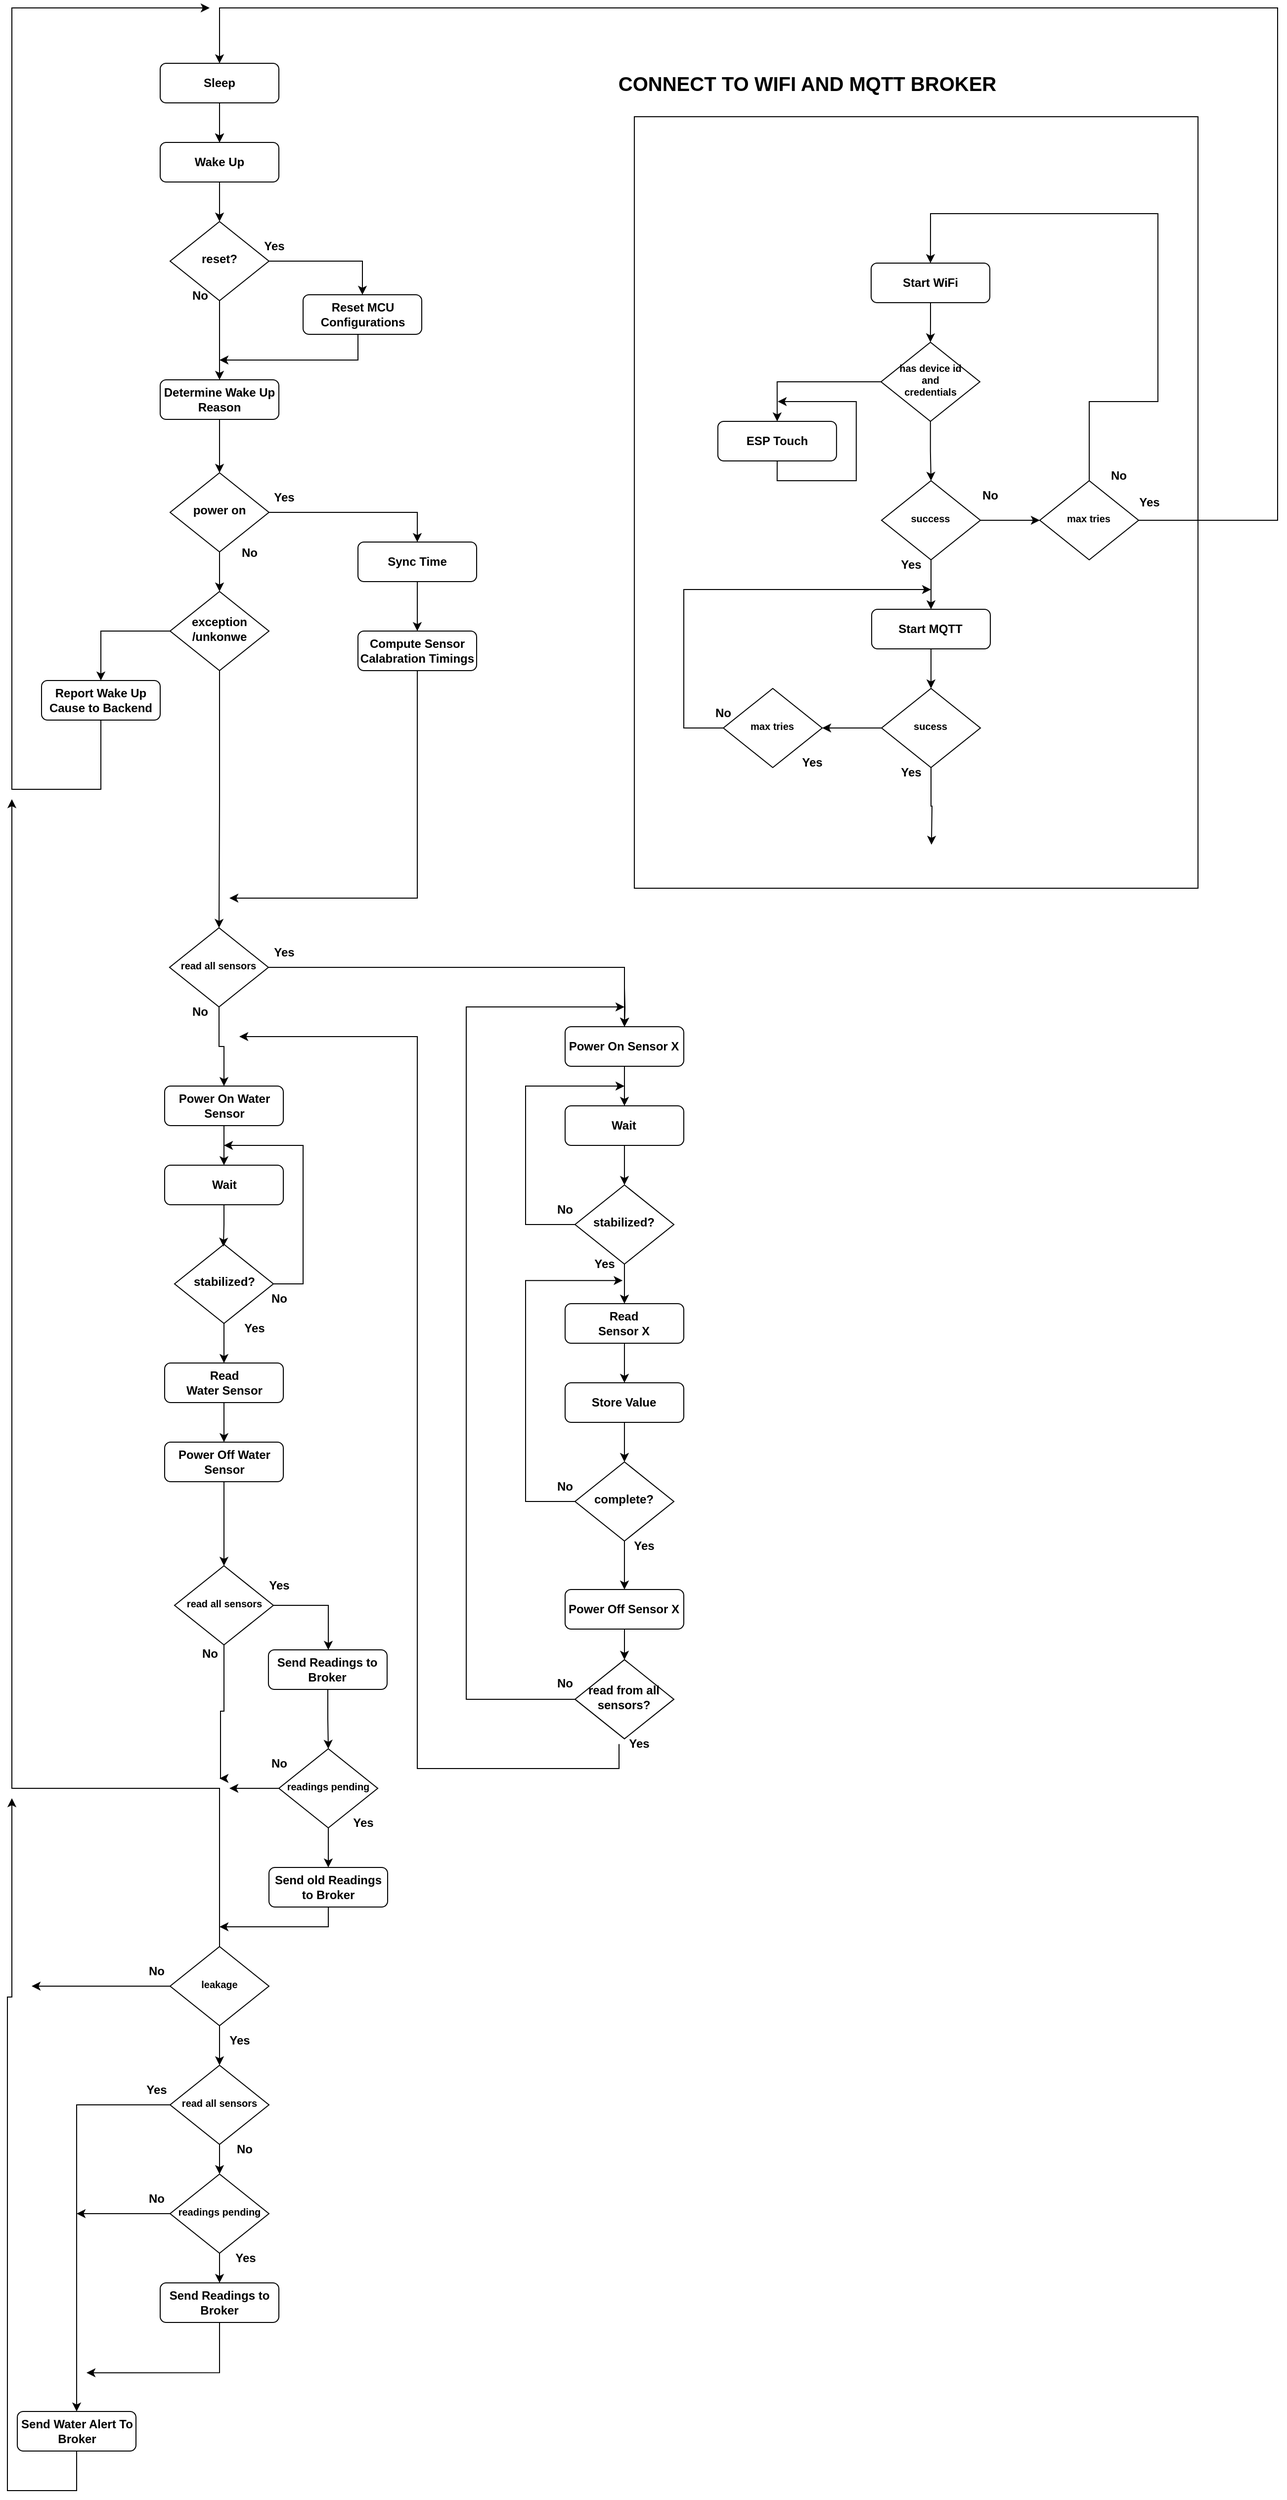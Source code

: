 <mxfile version="21.5.0" type="device">
  <diagram id="C5RBs43oDa-KdzZeNtuy" name="Page-1">
    <mxGraphModel dx="1799" dy="3189" grid="1" gridSize="10" guides="1" tooltips="1" connect="1" arrows="1" fold="1" page="1" pageScale="1" pageWidth="827" pageHeight="1169" math="0" shadow="0">
      <root>
        <mxCell id="WIyWlLk6GJQsqaUBKTNV-0" />
        <mxCell id="WIyWlLk6GJQsqaUBKTNV-1" parent="WIyWlLk6GJQsqaUBKTNV-0" />
        <mxCell id="TOwc1MZGR6E8IWxFg4q4-731" value="" style="rounded=0;whiteSpace=wrap;html=1;" parent="WIyWlLk6GJQsqaUBKTNV-1" vertex="1">
          <mxGeometry x="2899.48" y="-530" width="570" height="780" as="geometry" />
        </mxCell>
        <mxCell id="TOwc1MZGR6E8IWxFg4q4-524" style="edgeStyle=orthogonalEdgeStyle;rounded=0;orthogonalLoop=1;jettySize=auto;html=1;fontStyle=1;fontSize=12;entryX=0.5;entryY=0;entryDx=0;entryDy=0;" parent="WIyWlLk6GJQsqaUBKTNV-1" source="TOwc1MZGR6E8IWxFg4q4-525" target="TOwc1MZGR6E8IWxFg4q4-531" edge="1">
          <mxGeometry relative="1" as="geometry">
            <mxPoint x="2481" y="-424" as="targetPoint" />
            <Array as="points">
              <mxPoint x="2480" y="-434" />
              <mxPoint x="2480" y="-434" />
            </Array>
          </mxGeometry>
        </mxCell>
        <mxCell id="TOwc1MZGR6E8IWxFg4q4-525" value="Wake Up" style="rounded=1;whiteSpace=wrap;html=1;fontSize=12;glass=0;strokeWidth=1;shadow=0;fontStyle=1" parent="WIyWlLk6GJQsqaUBKTNV-1" vertex="1">
          <mxGeometry x="2420" y="-504" width="120" height="40" as="geometry" />
        </mxCell>
        <mxCell id="TOwc1MZGR6E8IWxFg4q4-526" style="edgeStyle=orthogonalEdgeStyle;rounded=0;orthogonalLoop=1;jettySize=auto;html=1;fontStyle=1;fontSize=12;" parent="WIyWlLk6GJQsqaUBKTNV-1" source="TOwc1MZGR6E8IWxFg4q4-527" target="TOwc1MZGR6E8IWxFg4q4-525" edge="1">
          <mxGeometry relative="1" as="geometry" />
        </mxCell>
        <mxCell id="TOwc1MZGR6E8IWxFg4q4-649" value="" style="edgeStyle=orthogonalEdgeStyle;rounded=0;orthogonalLoop=1;jettySize=auto;html=1;" parent="WIyWlLk6GJQsqaUBKTNV-1" source="TOwc1MZGR6E8IWxFg4q4-527" target="TOwc1MZGR6E8IWxFg4q4-525" edge="1">
          <mxGeometry relative="1" as="geometry" />
        </mxCell>
        <mxCell id="TOwc1MZGR6E8IWxFg4q4-527" value="Sleep" style="rounded=1;whiteSpace=wrap;html=1;fontSize=12;glass=0;strokeWidth=1;shadow=0;fontStyle=1" parent="WIyWlLk6GJQsqaUBKTNV-1" vertex="1">
          <mxGeometry x="2420" y="-584" width="120" height="40" as="geometry" />
        </mxCell>
        <mxCell id="TOwc1MZGR6E8IWxFg4q4-542" style="edgeStyle=orthogonalEdgeStyle;rounded=0;orthogonalLoop=1;jettySize=auto;html=1;" parent="WIyWlLk6GJQsqaUBKTNV-1" source="TOwc1MZGR6E8IWxFg4q4-528" target="TOwc1MZGR6E8IWxFg4q4-541" edge="1">
          <mxGeometry relative="1" as="geometry" />
        </mxCell>
        <mxCell id="TOwc1MZGR6E8IWxFg4q4-528" value="Determine Wake Up Reason" style="rounded=1;whiteSpace=wrap;html=1;fontSize=12;glass=0;strokeWidth=1;shadow=0;fontStyle=1" parent="WIyWlLk6GJQsqaUBKTNV-1" vertex="1">
          <mxGeometry x="2420" y="-264" width="120" height="40" as="geometry" />
        </mxCell>
        <mxCell id="TOwc1MZGR6E8IWxFg4q4-529" style="edgeStyle=orthogonalEdgeStyle;rounded=0;orthogonalLoop=1;jettySize=auto;html=1;" parent="WIyWlLk6GJQsqaUBKTNV-1" source="TOwc1MZGR6E8IWxFg4q4-531" target="TOwc1MZGR6E8IWxFg4q4-528" edge="1">
          <mxGeometry relative="1" as="geometry" />
        </mxCell>
        <mxCell id="TOwc1MZGR6E8IWxFg4q4-530" style="edgeStyle=orthogonalEdgeStyle;rounded=0;orthogonalLoop=1;jettySize=auto;html=1;entryX=0.5;entryY=0;entryDx=0;entryDy=0;" parent="WIyWlLk6GJQsqaUBKTNV-1" source="TOwc1MZGR6E8IWxFg4q4-531" target="TOwc1MZGR6E8IWxFg4q4-533" edge="1">
          <mxGeometry relative="1" as="geometry" />
        </mxCell>
        <mxCell id="TOwc1MZGR6E8IWxFg4q4-531" value="&lt;font style=&quot;font-size: 12px;&quot;&gt;reset?&lt;/font&gt;" style="rhombus;whiteSpace=wrap;html=1;shadow=0;fontFamily=Helvetica;fontSize=12;align=center;strokeWidth=1;spacing=6;spacingTop=-4;fontStyle=1" parent="WIyWlLk6GJQsqaUBKTNV-1" vertex="1">
          <mxGeometry x="2430" y="-424" width="100" height="80" as="geometry" />
        </mxCell>
        <mxCell id="TOwc1MZGR6E8IWxFg4q4-532" style="edgeStyle=orthogonalEdgeStyle;rounded=0;orthogonalLoop=1;jettySize=auto;html=1;" parent="WIyWlLk6GJQsqaUBKTNV-1" source="TOwc1MZGR6E8IWxFg4q4-533" edge="1">
          <mxGeometry relative="1" as="geometry">
            <mxPoint x="2480" y="-284" as="targetPoint" />
            <Array as="points">
              <mxPoint x="2620" y="-284" />
              <mxPoint x="2501" y="-284" />
            </Array>
          </mxGeometry>
        </mxCell>
        <mxCell id="TOwc1MZGR6E8IWxFg4q4-533" value="Reset MCU Configurations" style="rounded=1;whiteSpace=wrap;html=1;fontSize=12;glass=0;strokeWidth=1;shadow=0;fontStyle=1" parent="WIyWlLk6GJQsqaUBKTNV-1" vertex="1">
          <mxGeometry x="2564.5" y="-350" width="120" height="40" as="geometry" />
        </mxCell>
        <mxCell id="TOwc1MZGR6E8IWxFg4q4-534" value="Yes" style="text;html=1;align=center;verticalAlign=middle;resizable=0;points=[];autosize=1;strokeColor=none;fillColor=none;fontStyle=1;fontSize=12;" parent="WIyWlLk6GJQsqaUBKTNV-1" vertex="1">
          <mxGeometry x="2515" y="-414" width="40" height="30" as="geometry" />
        </mxCell>
        <mxCell id="TOwc1MZGR6E8IWxFg4q4-535" value="No" style="text;html=1;align=center;verticalAlign=middle;resizable=0;points=[];autosize=1;strokeColor=none;fillColor=none;fontStyle=1;fontSize=12;" parent="WIyWlLk6GJQsqaUBKTNV-1" vertex="1">
          <mxGeometry x="2440" y="-364" width="40" height="30" as="geometry" />
        </mxCell>
        <mxCell id="TOwc1MZGR6E8IWxFg4q4-654" style="edgeStyle=orthogonalEdgeStyle;rounded=0;orthogonalLoop=1;jettySize=auto;html=1;" parent="WIyWlLk6GJQsqaUBKTNV-1" source="TOwc1MZGR6E8IWxFg4q4-537" target="TOwc1MZGR6E8IWxFg4q4-653" edge="1">
          <mxGeometry relative="1" as="geometry" />
        </mxCell>
        <mxCell id="TOwc1MZGR6E8IWxFg4q4-537" value="&lt;font style=&quot;font-size: 12px;&quot;&gt;exception&lt;br&gt;/unkonwe&lt;/font&gt;" style="rhombus;whiteSpace=wrap;html=1;shadow=0;fontFamily=Helvetica;fontSize=12;align=center;strokeWidth=1;spacing=6;spacingTop=-4;fontStyle=1" parent="WIyWlLk6GJQsqaUBKTNV-1" vertex="1">
          <mxGeometry x="2430" y="-50" width="100" height="80" as="geometry" />
        </mxCell>
        <mxCell id="TOwc1MZGR6E8IWxFg4q4-544" style="edgeStyle=orthogonalEdgeStyle;rounded=0;orthogonalLoop=1;jettySize=auto;html=1;entryX=0.5;entryY=0;entryDx=0;entryDy=0;" parent="WIyWlLk6GJQsqaUBKTNV-1" source="TOwc1MZGR6E8IWxFg4q4-541" target="TOwc1MZGR6E8IWxFg4q4-543" edge="1">
          <mxGeometry relative="1" as="geometry" />
        </mxCell>
        <mxCell id="TOwc1MZGR6E8IWxFg4q4-545" style="edgeStyle=orthogonalEdgeStyle;rounded=0;orthogonalLoop=1;jettySize=auto;html=1;" parent="WIyWlLk6GJQsqaUBKTNV-1" source="TOwc1MZGR6E8IWxFg4q4-541" target="TOwc1MZGR6E8IWxFg4q4-537" edge="1">
          <mxGeometry relative="1" as="geometry" />
        </mxCell>
        <mxCell id="TOwc1MZGR6E8IWxFg4q4-541" value="power on" style="rhombus;whiteSpace=wrap;html=1;shadow=0;fontFamily=Helvetica;fontSize=12;align=center;strokeWidth=1;spacing=6;spacingTop=-4;fontStyle=1" parent="WIyWlLk6GJQsqaUBKTNV-1" vertex="1">
          <mxGeometry x="2430" y="-170" width="100" height="80" as="geometry" />
        </mxCell>
        <mxCell id="TOwc1MZGR6E8IWxFg4q4-650" style="edgeStyle=orthogonalEdgeStyle;rounded=0;orthogonalLoop=1;jettySize=auto;html=1;" parent="WIyWlLk6GJQsqaUBKTNV-1" source="TOwc1MZGR6E8IWxFg4q4-543" target="TOwc1MZGR6E8IWxFg4q4-552" edge="1">
          <mxGeometry relative="1" as="geometry" />
        </mxCell>
        <mxCell id="TOwc1MZGR6E8IWxFg4q4-543" value="Sync Time" style="rounded=1;whiteSpace=wrap;html=1;fontSize=12;glass=0;strokeWidth=1;shadow=0;fontStyle=1" parent="WIyWlLk6GJQsqaUBKTNV-1" vertex="1">
          <mxGeometry x="2620" y="-100" width="120" height="40" as="geometry" />
        </mxCell>
        <mxCell id="TOwc1MZGR6E8IWxFg4q4-547" style="edgeStyle=orthogonalEdgeStyle;rounded=0;orthogonalLoop=1;jettySize=auto;html=1;" parent="WIyWlLk6GJQsqaUBKTNV-1" edge="1">
          <mxGeometry relative="1" as="geometry">
            <mxPoint x="2814.46" y="386" as="targetPoint" />
            <mxPoint x="2814.46" y="386" as="sourcePoint" />
          </mxGeometry>
        </mxCell>
        <mxCell id="TOwc1MZGR6E8IWxFg4q4-549" value="Yes" style="text;html=1;align=center;verticalAlign=middle;resizable=0;points=[];autosize=1;strokeColor=none;fillColor=none;fontStyle=1;fontSize=12;" parent="WIyWlLk6GJQsqaUBKTNV-1" vertex="1">
          <mxGeometry x="2524.5" y="-160" width="40" height="30" as="geometry" />
        </mxCell>
        <mxCell id="TOwc1MZGR6E8IWxFg4q4-551" style="edgeStyle=orthogonalEdgeStyle;rounded=0;orthogonalLoop=1;jettySize=auto;html=1;exitX=0.5;exitY=1;exitDx=0;exitDy=0;" parent="WIyWlLk6GJQsqaUBKTNV-1" source="TOwc1MZGR6E8IWxFg4q4-552" edge="1">
          <mxGeometry relative="1" as="geometry">
            <mxPoint x="2490" y="260" as="targetPoint" />
            <Array as="points">
              <mxPoint x="2680" y="260" />
              <mxPoint x="2490" y="260" />
            </Array>
          </mxGeometry>
        </mxCell>
        <mxCell id="TOwc1MZGR6E8IWxFg4q4-552" value="Compute Sensor Calabration Timings" style="rounded=1;whiteSpace=wrap;html=1;fontSize=12;glass=0;strokeWidth=1;shadow=0;fontStyle=1" parent="WIyWlLk6GJQsqaUBKTNV-1" vertex="1">
          <mxGeometry x="2620" y="-10" width="120" height="40" as="geometry" />
        </mxCell>
        <mxCell id="TOwc1MZGR6E8IWxFg4q4-558" style="edgeStyle=orthogonalEdgeStyle;rounded=0;orthogonalLoop=1;jettySize=auto;html=1;fontSize=12;fontStyle=1" parent="WIyWlLk6GJQsqaUBKTNV-1" source="TOwc1MZGR6E8IWxFg4q4-570" target="TOwc1MZGR6E8IWxFg4q4-568" edge="1">
          <mxGeometry relative="1" as="geometry">
            <mxPoint x="2484.5" y="720" as="sourcePoint" />
          </mxGeometry>
        </mxCell>
        <mxCell id="TOwc1MZGR6E8IWxFg4q4-559" style="edgeStyle=orthogonalEdgeStyle;rounded=0;orthogonalLoop=1;jettySize=auto;html=1;entryX=0.5;entryY=0;entryDx=0;entryDy=0;fontSize=12;fontStyle=1" parent="WIyWlLk6GJQsqaUBKTNV-1" source="TOwc1MZGR6E8IWxFg4q4-560" target="TOwc1MZGR6E8IWxFg4q4-577" edge="1">
          <mxGeometry relative="1" as="geometry" />
        </mxCell>
        <mxCell id="TOwc1MZGR6E8IWxFg4q4-560" value="Power On Water Sensor" style="rounded=1;whiteSpace=wrap;html=1;fontSize=12;glass=0;strokeWidth=1;shadow=0;fontStyle=1" parent="WIyWlLk6GJQsqaUBKTNV-1" vertex="1">
          <mxGeometry x="2424.5" y="450" width="120" height="40" as="geometry" />
        </mxCell>
        <mxCell id="TOwc1MZGR6E8IWxFg4q4-562" style="edgeStyle=orthogonalEdgeStyle;rounded=0;orthogonalLoop=1;jettySize=auto;html=1;fontStyle=1;fontSize=12;" parent="WIyWlLk6GJQsqaUBKTNV-1" source="TOwc1MZGR6E8IWxFg4q4-563" target="TOwc1MZGR6E8IWxFg4q4-566" edge="1">
          <mxGeometry relative="1" as="geometry">
            <mxPoint x="2889.48" y="470" as="targetPoint" />
          </mxGeometry>
        </mxCell>
        <mxCell id="TOwc1MZGR6E8IWxFg4q4-563" value="Power On Sensor X" style="rounded=1;whiteSpace=wrap;html=1;fontSize=12;glass=0;strokeWidth=1;shadow=0;fontStyle=1" parent="WIyWlLk6GJQsqaUBKTNV-1" vertex="1">
          <mxGeometry x="2829.48" y="390" width="120" height="40" as="geometry" />
        </mxCell>
        <mxCell id="TOwc1MZGR6E8IWxFg4q4-564" style="edgeStyle=orthogonalEdgeStyle;rounded=0;orthogonalLoop=1;jettySize=auto;html=1;fontSize=12;fontStyle=1" parent="WIyWlLk6GJQsqaUBKTNV-1" target="TOwc1MZGR6E8IWxFg4q4-563" edge="1">
          <mxGeometry relative="1" as="geometry">
            <mxPoint x="2889.48" y="350" as="sourcePoint" />
          </mxGeometry>
        </mxCell>
        <mxCell id="TOwc1MZGR6E8IWxFg4q4-565" style="edgeStyle=orthogonalEdgeStyle;rounded=0;orthogonalLoop=1;jettySize=auto;html=1;fontSize=12;fontStyle=1" parent="WIyWlLk6GJQsqaUBKTNV-1" source="TOwc1MZGR6E8IWxFg4q4-566" target="TOwc1MZGR6E8IWxFg4q4-575" edge="1">
          <mxGeometry relative="1" as="geometry" />
        </mxCell>
        <mxCell id="TOwc1MZGR6E8IWxFg4q4-566" value="Wait" style="rounded=1;whiteSpace=wrap;html=1;fontSize=12;glass=0;strokeWidth=1;shadow=0;fontStyle=1" parent="WIyWlLk6GJQsqaUBKTNV-1" vertex="1">
          <mxGeometry x="2829.48" y="470" width="120" height="40" as="geometry" />
        </mxCell>
        <mxCell id="TOwc1MZGR6E8IWxFg4q4-567" style="edgeStyle=orthogonalEdgeStyle;rounded=0;orthogonalLoop=1;jettySize=auto;html=1;" parent="WIyWlLk6GJQsqaUBKTNV-1" source="TOwc1MZGR6E8IWxFg4q4-568" target="TOwc1MZGR6E8IWxFg4q4-586" edge="1">
          <mxGeometry relative="1" as="geometry" />
        </mxCell>
        <mxCell id="TOwc1MZGR6E8IWxFg4q4-568" value="Read &lt;br style=&quot;font-size: 12px;&quot;&gt;Water Sensor" style="rounded=1;whiteSpace=wrap;html=1;fontSize=12;glass=0;strokeWidth=1;shadow=0;fontStyle=1" parent="WIyWlLk6GJQsqaUBKTNV-1" vertex="1">
          <mxGeometry x="2424.5" y="730" width="120" height="40" as="geometry" />
        </mxCell>
        <mxCell id="TOwc1MZGR6E8IWxFg4q4-569" style="edgeStyle=orthogonalEdgeStyle;rounded=0;orthogonalLoop=1;jettySize=auto;html=1;exitX=1;exitY=0.5;exitDx=0;exitDy=0;fontSize=12;fontStyle=1" parent="WIyWlLk6GJQsqaUBKTNV-1" source="TOwc1MZGR6E8IWxFg4q4-570" edge="1">
          <mxGeometry relative="1" as="geometry">
            <mxPoint x="2484.5" y="510" as="targetPoint" />
            <Array as="points">
              <mxPoint x="2564.5" y="650" />
              <mxPoint x="2564.5" y="510" />
            </Array>
          </mxGeometry>
        </mxCell>
        <mxCell id="TOwc1MZGR6E8IWxFg4q4-570" value="&lt;font style=&quot;font-size: 12px;&quot;&gt;stabilized?&lt;/font&gt;" style="rhombus;whiteSpace=wrap;html=1;shadow=0;fontFamily=Helvetica;fontSize=12;align=center;strokeWidth=1;spacing=6;spacingTop=-4;fontStyle=1" parent="WIyWlLk6GJQsqaUBKTNV-1" vertex="1">
          <mxGeometry x="2434.5" y="610" width="100" height="80" as="geometry" />
        </mxCell>
        <mxCell id="TOwc1MZGR6E8IWxFg4q4-571" value="No" style="text;html=1;align=center;verticalAlign=middle;resizable=0;points=[];autosize=1;strokeColor=none;fillColor=none;fontStyle=1;fontSize=12;" parent="WIyWlLk6GJQsqaUBKTNV-1" vertex="1">
          <mxGeometry x="2519.5" y="650" width="40" height="30" as="geometry" />
        </mxCell>
        <mxCell id="TOwc1MZGR6E8IWxFg4q4-572" value="Yes" style="text;html=1;align=center;verticalAlign=middle;resizable=0;points=[];autosize=1;strokeColor=none;fillColor=none;fontStyle=1;fontSize=12;" parent="WIyWlLk6GJQsqaUBKTNV-1" vertex="1">
          <mxGeometry x="2494.5" y="680" width="40" height="30" as="geometry" />
        </mxCell>
        <mxCell id="TOwc1MZGR6E8IWxFg4q4-573" style="edgeStyle=orthogonalEdgeStyle;rounded=0;orthogonalLoop=1;jettySize=auto;html=1;exitX=0;exitY=0.5;exitDx=0;exitDy=0;fontSize=12;fontStyle=1" parent="WIyWlLk6GJQsqaUBKTNV-1" source="TOwc1MZGR6E8IWxFg4q4-575" edge="1">
          <mxGeometry relative="1" as="geometry">
            <mxPoint x="2889.48" y="450" as="targetPoint" />
            <Array as="points">
              <mxPoint x="2789.48" y="590" />
              <mxPoint x="2789.48" y="450" />
              <mxPoint x="2889.48" y="450" />
            </Array>
          </mxGeometry>
        </mxCell>
        <mxCell id="TOwc1MZGR6E8IWxFg4q4-574" style="edgeStyle=orthogonalEdgeStyle;rounded=0;orthogonalLoop=1;jettySize=auto;html=1;" parent="WIyWlLk6GJQsqaUBKTNV-1" source="TOwc1MZGR6E8IWxFg4q4-575" target="TOwc1MZGR6E8IWxFg4q4-588" edge="1">
          <mxGeometry relative="1" as="geometry" />
        </mxCell>
        <mxCell id="TOwc1MZGR6E8IWxFg4q4-575" value="stabilized?" style="rhombus;whiteSpace=wrap;html=1;shadow=0;fontFamily=Helvetica;fontSize=12;align=center;strokeWidth=1;spacing=6;spacingTop=-4;fontStyle=1" parent="WIyWlLk6GJQsqaUBKTNV-1" vertex="1">
          <mxGeometry x="2839.48" y="550" width="100" height="80" as="geometry" />
        </mxCell>
        <mxCell id="TOwc1MZGR6E8IWxFg4q4-576" style="edgeStyle=orthogonalEdgeStyle;rounded=0;orthogonalLoop=1;jettySize=auto;html=1;entryX=0.494;entryY=0.029;entryDx=0;entryDy=0;entryPerimeter=0;fontSize=12;fontStyle=1" parent="WIyWlLk6GJQsqaUBKTNV-1" source="TOwc1MZGR6E8IWxFg4q4-577" target="TOwc1MZGR6E8IWxFg4q4-570" edge="1">
          <mxGeometry relative="1" as="geometry">
            <mxPoint x="2484.5" y="590.0" as="targetPoint" />
            <Array as="points" />
          </mxGeometry>
        </mxCell>
        <mxCell id="TOwc1MZGR6E8IWxFg4q4-577" value="Wait" style="rounded=1;whiteSpace=wrap;html=1;fontSize=12;glass=0;strokeWidth=1;shadow=0;fontStyle=1" parent="WIyWlLk6GJQsqaUBKTNV-1" vertex="1">
          <mxGeometry x="2424.5" y="530" width="120" height="40" as="geometry" />
        </mxCell>
        <mxCell id="TOwc1MZGR6E8IWxFg4q4-578" value="No" style="text;html=1;align=center;verticalAlign=middle;resizable=0;points=[];autosize=1;strokeColor=none;fillColor=none;fontStyle=1;fontSize=12;" parent="WIyWlLk6GJQsqaUBKTNV-1" vertex="1">
          <mxGeometry x="2809.48" y="560" width="40" height="30" as="geometry" />
        </mxCell>
        <mxCell id="TOwc1MZGR6E8IWxFg4q4-579" value="Yes" style="text;html=1;align=center;verticalAlign=middle;resizable=0;points=[];autosize=1;strokeColor=none;fillColor=none;fontStyle=1;fontSize=12;" parent="WIyWlLk6GJQsqaUBKTNV-1" vertex="1">
          <mxGeometry x="2849.48" y="615" width="40" height="30" as="geometry" />
        </mxCell>
        <mxCell id="TOwc1MZGR6E8IWxFg4q4-581" style="edgeStyle=orthogonalEdgeStyle;rounded=0;orthogonalLoop=1;jettySize=auto;html=1;" parent="WIyWlLk6GJQsqaUBKTNV-1" source="TOwc1MZGR6E8IWxFg4q4-582" edge="1">
          <mxGeometry relative="1" as="geometry">
            <mxPoint x="2889.48" y="370" as="targetPoint" />
            <Array as="points">
              <mxPoint x="2729.48" y="1070" />
              <mxPoint x="2729.48" y="370" />
            </Array>
          </mxGeometry>
        </mxCell>
        <mxCell id="AUQb6fm3_HUOU3k6wOGJ-0" style="edgeStyle=orthogonalEdgeStyle;rounded=0;orthogonalLoop=1;jettySize=auto;html=1;exitX=-0.012;exitY=0.51;exitDx=0;exitDy=0;exitPerimeter=0;" parent="WIyWlLk6GJQsqaUBKTNV-1" source="TOwc1MZGR6E8IWxFg4q4-583" edge="1">
          <mxGeometry relative="1" as="geometry">
            <mxPoint x="2500" y="400" as="targetPoint" />
            <Array as="points">
              <mxPoint x="2884" y="1140" />
              <mxPoint x="2680" y="1140" />
              <mxPoint x="2680" y="400" />
            </Array>
          </mxGeometry>
        </mxCell>
        <mxCell id="TOwc1MZGR6E8IWxFg4q4-582" value="read from all sensors?" style="rhombus;whiteSpace=wrap;html=1;shadow=0;fontFamily=Helvetica;fontSize=12;align=center;strokeWidth=1;spacing=6;spacingTop=-4;fontStyle=1" parent="WIyWlLk6GJQsqaUBKTNV-1" vertex="1">
          <mxGeometry x="2839.48" y="1029.95" width="100" height="80" as="geometry" />
        </mxCell>
        <mxCell id="TOwc1MZGR6E8IWxFg4q4-583" value="Yes" style="text;html=1;align=center;verticalAlign=middle;resizable=0;points=[];autosize=1;strokeColor=none;fillColor=none;fontStyle=1;fontSize=12;" parent="WIyWlLk6GJQsqaUBKTNV-1" vertex="1">
          <mxGeometry x="2884.48" y="1099.95" width="40" height="30" as="geometry" />
        </mxCell>
        <mxCell id="TOwc1MZGR6E8IWxFg4q4-584" value="No" style="text;html=1;align=center;verticalAlign=middle;resizable=0;points=[];autosize=1;strokeColor=none;fillColor=none;fontStyle=1;fontSize=12;" parent="WIyWlLk6GJQsqaUBKTNV-1" vertex="1">
          <mxGeometry x="2809.48" y="1039" width="40" height="30" as="geometry" />
        </mxCell>
        <mxCell id="TOwc1MZGR6E8IWxFg4q4-585" style="edgeStyle=orthogonalEdgeStyle;rounded=0;orthogonalLoop=1;jettySize=auto;html=1;" parent="WIyWlLk6GJQsqaUBKTNV-1" source="TOwc1MZGR6E8IWxFg4q4-586" target="TOwc1MZGR6E8IWxFg4q4-637" edge="1">
          <mxGeometry relative="1" as="geometry" />
        </mxCell>
        <mxCell id="TOwc1MZGR6E8IWxFg4q4-586" value="Power Off Water Sensor" style="rounded=1;whiteSpace=wrap;html=1;fontSize=12;glass=0;strokeWidth=1;shadow=0;fontStyle=1" parent="WIyWlLk6GJQsqaUBKTNV-1" vertex="1">
          <mxGeometry x="2424.5" y="810" width="120" height="40" as="geometry" />
        </mxCell>
        <mxCell id="TOwc1MZGR6E8IWxFg4q4-587" style="edgeStyle=orthogonalEdgeStyle;rounded=0;orthogonalLoop=1;jettySize=auto;html=1;" parent="WIyWlLk6GJQsqaUBKTNV-1" source="TOwc1MZGR6E8IWxFg4q4-588" target="TOwc1MZGR6E8IWxFg4q4-590" edge="1">
          <mxGeometry relative="1" as="geometry" />
        </mxCell>
        <mxCell id="TOwc1MZGR6E8IWxFg4q4-588" value="Read &lt;br style=&quot;font-size: 12px;&quot;&gt;Sensor X" style="rounded=1;whiteSpace=wrap;html=1;fontSize=12;glass=0;strokeWidth=1;shadow=0;fontStyle=1" parent="WIyWlLk6GJQsqaUBKTNV-1" vertex="1">
          <mxGeometry x="2829.48" y="670" width="120" height="40" as="geometry" />
        </mxCell>
        <mxCell id="TOwc1MZGR6E8IWxFg4q4-589" style="edgeStyle=orthogonalEdgeStyle;rounded=0;orthogonalLoop=1;jettySize=auto;html=1;" parent="WIyWlLk6GJQsqaUBKTNV-1" source="TOwc1MZGR6E8IWxFg4q4-590" target="TOwc1MZGR6E8IWxFg4q4-593" edge="1">
          <mxGeometry relative="1" as="geometry" />
        </mxCell>
        <mxCell id="TOwc1MZGR6E8IWxFg4q4-590" value="Store Value" style="rounded=1;whiteSpace=wrap;html=1;fontSize=12;glass=0;strokeWidth=1;shadow=0;fontStyle=1" parent="WIyWlLk6GJQsqaUBKTNV-1" vertex="1">
          <mxGeometry x="2829.48" y="750" width="120" height="40" as="geometry" />
        </mxCell>
        <mxCell id="TOwc1MZGR6E8IWxFg4q4-591" style="edgeStyle=orthogonalEdgeStyle;rounded=0;orthogonalLoop=1;jettySize=auto;html=1;entryX=0.955;entryY=1.053;entryDx=0;entryDy=0;entryPerimeter=0;" parent="WIyWlLk6GJQsqaUBKTNV-1" source="TOwc1MZGR6E8IWxFg4q4-593" target="TOwc1MZGR6E8IWxFg4q4-579" edge="1">
          <mxGeometry relative="1" as="geometry">
            <Array as="points">
              <mxPoint x="2789.48" y="870" />
              <mxPoint x="2789.48" y="647" />
            </Array>
          </mxGeometry>
        </mxCell>
        <mxCell id="TOwc1MZGR6E8IWxFg4q4-592" style="edgeStyle=orthogonalEdgeStyle;rounded=0;orthogonalLoop=1;jettySize=auto;html=1;" parent="WIyWlLk6GJQsqaUBKTNV-1" source="TOwc1MZGR6E8IWxFg4q4-593" target="TOwc1MZGR6E8IWxFg4q4-596" edge="1">
          <mxGeometry relative="1" as="geometry" />
        </mxCell>
        <mxCell id="TOwc1MZGR6E8IWxFg4q4-593" value="complete?" style="rhombus;whiteSpace=wrap;html=1;shadow=0;fontFamily=Helvetica;fontSize=12;align=center;strokeWidth=1;spacing=6;spacingTop=-4;fontStyle=1" parent="WIyWlLk6GJQsqaUBKTNV-1" vertex="1">
          <mxGeometry x="2839.48" y="830" width="100" height="80" as="geometry" />
        </mxCell>
        <mxCell id="TOwc1MZGR6E8IWxFg4q4-594" value="No" style="text;html=1;align=center;verticalAlign=middle;resizable=0;points=[];autosize=1;strokeColor=none;fillColor=none;fontStyle=1;fontSize=12;" parent="WIyWlLk6GJQsqaUBKTNV-1" vertex="1">
          <mxGeometry x="2809.48" y="840" width="40" height="30" as="geometry" />
        </mxCell>
        <mxCell id="TOwc1MZGR6E8IWxFg4q4-595" style="edgeStyle=orthogonalEdgeStyle;rounded=0;orthogonalLoop=1;jettySize=auto;html=1;" parent="WIyWlLk6GJQsqaUBKTNV-1" source="TOwc1MZGR6E8IWxFg4q4-596" target="TOwc1MZGR6E8IWxFg4q4-582" edge="1">
          <mxGeometry relative="1" as="geometry" />
        </mxCell>
        <mxCell id="TOwc1MZGR6E8IWxFg4q4-596" value="Power Off Sensor X" style="rounded=1;whiteSpace=wrap;html=1;fontSize=12;glass=0;strokeWidth=1;shadow=0;fontStyle=1" parent="WIyWlLk6GJQsqaUBKTNV-1" vertex="1">
          <mxGeometry x="2829.48" y="959" width="120" height="40" as="geometry" />
        </mxCell>
        <mxCell id="TOwc1MZGR6E8IWxFg4q4-597" value="Yes" style="text;html=1;align=center;verticalAlign=middle;resizable=0;points=[];autosize=1;strokeColor=none;fillColor=none;fontStyle=1;fontSize=12;" parent="WIyWlLk6GJQsqaUBKTNV-1" vertex="1">
          <mxGeometry x="2889.48" y="900" width="40" height="30" as="geometry" />
        </mxCell>
        <mxCell id="TOwc1MZGR6E8IWxFg4q4-625" style="edgeStyle=orthogonalEdgeStyle;rounded=0;orthogonalLoop=1;jettySize=auto;html=1;" parent="WIyWlLk6GJQsqaUBKTNV-1" source="TOwc1MZGR6E8IWxFg4q4-537" target="TOwc1MZGR6E8IWxFg4q4-633" edge="1">
          <mxGeometry relative="1" as="geometry">
            <mxPoint x="2479.46" y="160" as="sourcePoint" />
          </mxGeometry>
        </mxCell>
        <mxCell id="TOwc1MZGR6E8IWxFg4q4-627" value="No" style="text;html=1;align=center;verticalAlign=middle;resizable=0;points=[];autosize=1;strokeColor=none;fillColor=none;fontStyle=1;fontSize=12;" parent="WIyWlLk6GJQsqaUBKTNV-1" vertex="1">
          <mxGeometry x="2440" y="360" width="40" height="30" as="geometry" />
        </mxCell>
        <mxCell id="TOwc1MZGR6E8IWxFg4q4-628" value="Yes" style="text;html=1;align=center;verticalAlign=middle;resizable=0;points=[];autosize=1;strokeColor=none;fillColor=none;fontStyle=1;fontSize=12;" parent="WIyWlLk6GJQsqaUBKTNV-1" vertex="1">
          <mxGeometry x="2524.5" y="300" width="40" height="30" as="geometry" />
        </mxCell>
        <mxCell id="TOwc1MZGR6E8IWxFg4q4-631" style="edgeStyle=orthogonalEdgeStyle;rounded=0;orthogonalLoop=1;jettySize=auto;html=1;" parent="WIyWlLk6GJQsqaUBKTNV-1" source="TOwc1MZGR6E8IWxFg4q4-633" target="TOwc1MZGR6E8IWxFg4q4-560" edge="1">
          <mxGeometry relative="1" as="geometry" />
        </mxCell>
        <mxCell id="TOwc1MZGR6E8IWxFg4q4-632" style="edgeStyle=orthogonalEdgeStyle;rounded=0;orthogonalLoop=1;jettySize=auto;html=1;" parent="WIyWlLk6GJQsqaUBKTNV-1" source="TOwc1MZGR6E8IWxFg4q4-633" target="TOwc1MZGR6E8IWxFg4q4-563" edge="1">
          <mxGeometry relative="1" as="geometry" />
        </mxCell>
        <mxCell id="TOwc1MZGR6E8IWxFg4q4-633" value="read all sensors" style="rhombus;whiteSpace=wrap;html=1;shadow=0;fontFamily=Helvetica;fontSize=10;align=center;strokeWidth=1;spacing=6;spacingTop=-4;fontStyle=1" parent="WIyWlLk6GJQsqaUBKTNV-1" vertex="1">
          <mxGeometry x="2429.46" y="290" width="100" height="80" as="geometry" />
        </mxCell>
        <mxCell id="AUQb6fm3_HUOU3k6wOGJ-2" style="edgeStyle=orthogonalEdgeStyle;rounded=0;orthogonalLoop=1;jettySize=auto;html=1;" parent="WIyWlLk6GJQsqaUBKTNV-1" source="TOwc1MZGR6E8IWxFg4q4-637" target="AUQb6fm3_HUOU3k6wOGJ-1" edge="1">
          <mxGeometry relative="1" as="geometry">
            <Array as="points">
              <mxPoint x="2590" y="975" />
            </Array>
          </mxGeometry>
        </mxCell>
        <mxCell id="AUQb6fm3_HUOU3k6wOGJ-3" style="edgeStyle=orthogonalEdgeStyle;rounded=0;orthogonalLoop=1;jettySize=auto;html=1;" parent="WIyWlLk6GJQsqaUBKTNV-1" source="TOwc1MZGR6E8IWxFg4q4-637" edge="1">
          <mxGeometry relative="1" as="geometry">
            <mxPoint x="2480" y="1150" as="targetPoint" />
            <Array as="points">
              <mxPoint x="2485" y="1082" />
              <mxPoint x="2481" y="1082" />
              <mxPoint x="2481" y="1150" />
            </Array>
          </mxGeometry>
        </mxCell>
        <mxCell id="AUQb6fm3_HUOU3k6wOGJ-9" style="edgeStyle=orthogonalEdgeStyle;rounded=0;orthogonalLoop=1;jettySize=auto;html=1;exitX=0.5;exitY=1;exitDx=0;exitDy=0;" parent="WIyWlLk6GJQsqaUBKTNV-1" source="AUQb6fm3_HUOU3k6wOGJ-4" target="AUQb6fm3_HUOU3k6wOGJ-8" edge="1">
          <mxGeometry relative="1" as="geometry" />
        </mxCell>
        <mxCell id="TOwc1MZGR6E8IWxFg4q4-637" value="read all sensors" style="rhombus;whiteSpace=wrap;html=1;shadow=0;fontFamily=Helvetica;fontSize=10;align=center;strokeWidth=1;spacing=6;spacingTop=-4;fontStyle=1" parent="WIyWlLk6GJQsqaUBKTNV-1" vertex="1">
          <mxGeometry x="2434.5" y="935" width="100" height="80" as="geometry" />
        </mxCell>
        <mxCell id="TOwc1MZGR6E8IWxFg4q4-641" value="Yes" style="text;html=1;align=center;verticalAlign=middle;resizable=0;points=[];autosize=1;strokeColor=none;fillColor=none;fontStyle=1;fontSize=12;" parent="WIyWlLk6GJQsqaUBKTNV-1" vertex="1">
          <mxGeometry x="2480" y="1400" width="40" height="30" as="geometry" />
        </mxCell>
        <mxCell id="TOwc1MZGR6E8IWxFg4q4-642" value="No" style="text;html=1;align=center;verticalAlign=middle;resizable=0;points=[];autosize=1;strokeColor=none;fillColor=none;fontStyle=1;fontSize=12;" parent="WIyWlLk6GJQsqaUBKTNV-1" vertex="1">
          <mxGeometry x="2395.5" y="1329.95" width="40" height="30" as="geometry" />
        </mxCell>
        <mxCell id="TOwc1MZGR6E8IWxFg4q4-651" value="No" style="text;html=1;align=center;verticalAlign=middle;resizable=0;points=[];autosize=1;strokeColor=none;fillColor=none;fontStyle=1;fontSize=12;" parent="WIyWlLk6GJQsqaUBKTNV-1" vertex="1">
          <mxGeometry x="2490" y="-104" width="40" height="30" as="geometry" />
        </mxCell>
        <mxCell id="TOwc1MZGR6E8IWxFg4q4-655" style="edgeStyle=orthogonalEdgeStyle;rounded=0;orthogonalLoop=1;jettySize=auto;html=1;exitX=0.5;exitY=1;exitDx=0;exitDy=0;" parent="WIyWlLk6GJQsqaUBKTNV-1" source="TOwc1MZGR6E8IWxFg4q4-653" edge="1">
          <mxGeometry relative="1" as="geometry">
            <mxPoint x="2470" y="-640" as="targetPoint" />
            <Array as="points">
              <mxPoint x="2360" y="150" />
              <mxPoint x="2270" y="150" />
              <mxPoint x="2270" y="-640" />
            </Array>
          </mxGeometry>
        </mxCell>
        <mxCell id="TOwc1MZGR6E8IWxFg4q4-653" value="Report Wake Up Cause to Backend" style="rounded=1;whiteSpace=wrap;html=1;fontSize=12;glass=0;strokeWidth=1;shadow=0;fontStyle=1" parent="WIyWlLk6GJQsqaUBKTNV-1" vertex="1">
          <mxGeometry x="2300" y="40" width="120" height="40" as="geometry" />
        </mxCell>
        <mxCell id="TOwc1MZGR6E8IWxFg4q4-698" style="edgeStyle=orthogonalEdgeStyle;rounded=0;orthogonalLoop=1;jettySize=auto;html=1;" parent="WIyWlLk6GJQsqaUBKTNV-1" source="TOwc1MZGR6E8IWxFg4q4-699" target="TOwc1MZGR6E8IWxFg4q4-721" edge="1">
          <mxGeometry relative="1" as="geometry" />
        </mxCell>
        <mxCell id="TOwc1MZGR6E8IWxFg4q4-699" value="Start WiFi" style="rounded=1;whiteSpace=wrap;html=1;fontSize=12;glass=0;strokeWidth=1;shadow=0;fontStyle=1" parent="WIyWlLk6GJQsqaUBKTNV-1" vertex="1">
          <mxGeometry x="3138.96" y="-382" width="120" height="40" as="geometry" />
        </mxCell>
        <mxCell id="TOwc1MZGR6E8IWxFg4q4-700" style="edgeStyle=orthogonalEdgeStyle;rounded=0;orthogonalLoop=1;jettySize=auto;html=1;" parent="WIyWlLk6GJQsqaUBKTNV-1" source="TOwc1MZGR6E8IWxFg4q4-702" edge="1">
          <mxGeometry relative="1" as="geometry">
            <mxPoint x="3199.48" y="-32" as="targetPoint" />
          </mxGeometry>
        </mxCell>
        <mxCell id="TOwc1MZGR6E8IWxFg4q4-701" style="edgeStyle=orthogonalEdgeStyle;rounded=0;orthogonalLoop=1;jettySize=auto;html=1;" parent="WIyWlLk6GJQsqaUBKTNV-1" source="TOwc1MZGR6E8IWxFg4q4-702" target="TOwc1MZGR6E8IWxFg4q4-708" edge="1">
          <mxGeometry relative="1" as="geometry" />
        </mxCell>
        <mxCell id="TOwc1MZGR6E8IWxFg4q4-702" value="success" style="rhombus;whiteSpace=wrap;html=1;shadow=0;fontFamily=Helvetica;fontSize=10;align=center;strokeWidth=1;spacing=6;spacingTop=-4;fontStyle=1" parent="WIyWlLk6GJQsqaUBKTNV-1" vertex="1">
          <mxGeometry x="3149.48" y="-162" width="100" height="80" as="geometry" />
        </mxCell>
        <mxCell id="TOwc1MZGR6E8IWxFg4q4-703" value="No" style="text;html=1;align=center;verticalAlign=middle;resizable=0;points=[];autosize=1;strokeColor=none;fillColor=none;fontStyle=1;fontSize=12;" parent="WIyWlLk6GJQsqaUBKTNV-1" vertex="1">
          <mxGeometry x="3239.48" y="-162" width="40" height="30" as="geometry" />
        </mxCell>
        <mxCell id="TOwc1MZGR6E8IWxFg4q4-704" value="Yes" style="text;html=1;align=center;verticalAlign=middle;resizable=0;points=[];autosize=1;strokeColor=none;fillColor=none;fontStyle=1;fontSize=12;" parent="WIyWlLk6GJQsqaUBKTNV-1" vertex="1">
          <mxGeometry x="3159.48" y="118" width="40" height="30" as="geometry" />
        </mxCell>
        <mxCell id="TOwc1MZGR6E8IWxFg4q4-705" style="edgeStyle=orthogonalEdgeStyle;rounded=0;orthogonalLoop=1;jettySize=auto;html=1;" parent="WIyWlLk6GJQsqaUBKTNV-1" source="TOwc1MZGR6E8IWxFg4q4-706" target="TOwc1MZGR6E8IWxFg4q4-713" edge="1">
          <mxGeometry relative="1" as="geometry" />
        </mxCell>
        <mxCell id="TOwc1MZGR6E8IWxFg4q4-706" value="Start MQTT" style="rounded=1;whiteSpace=wrap;html=1;fontSize=12;glass=0;strokeWidth=1;shadow=0;fontStyle=1" parent="WIyWlLk6GJQsqaUBKTNV-1" vertex="1">
          <mxGeometry x="3139.48" y="-32" width="120" height="40" as="geometry" />
        </mxCell>
        <mxCell id="TOwc1MZGR6E8IWxFg4q4-707" style="edgeStyle=orthogonalEdgeStyle;rounded=0;orthogonalLoop=1;jettySize=auto;html=1;entryX=0.5;entryY=0;entryDx=0;entryDy=0;" parent="WIyWlLk6GJQsqaUBKTNV-1" source="TOwc1MZGR6E8IWxFg4q4-708" target="TOwc1MZGR6E8IWxFg4q4-699" edge="1">
          <mxGeometry relative="1" as="geometry">
            <Array as="points">
              <mxPoint x="3359.96" y="-242" />
              <mxPoint x="3428.96" y="-242" />
              <mxPoint x="3428.96" y="-432" />
              <mxPoint x="3198.96" y="-432" />
            </Array>
          </mxGeometry>
        </mxCell>
        <mxCell id="TOwc1MZGR6E8IWxFg4q4-746" style="edgeStyle=orthogonalEdgeStyle;rounded=0;orthogonalLoop=1;jettySize=auto;html=1;" parent="WIyWlLk6GJQsqaUBKTNV-1" source="TOwc1MZGR6E8IWxFg4q4-708" target="TOwc1MZGR6E8IWxFg4q4-527" edge="1">
          <mxGeometry relative="1" as="geometry">
            <Array as="points">
              <mxPoint x="3550" y="-122" />
              <mxPoint x="3550" y="-640" />
              <mxPoint x="2480" y="-640" />
            </Array>
          </mxGeometry>
        </mxCell>
        <mxCell id="TOwc1MZGR6E8IWxFg4q4-708" value="max tries" style="rhombus;whiteSpace=wrap;html=1;shadow=0;fontFamily=Helvetica;fontSize=10;align=center;strokeWidth=1;spacing=6;spacingTop=-4;fontStyle=1" parent="WIyWlLk6GJQsqaUBKTNV-1" vertex="1">
          <mxGeometry x="3309.48" y="-162" width="100" height="80" as="geometry" />
        </mxCell>
        <mxCell id="TOwc1MZGR6E8IWxFg4q4-710" value="Yes" style="text;html=1;align=center;verticalAlign=middle;resizable=0;points=[];autosize=1;strokeColor=none;fillColor=none;fontStyle=1;fontSize=12;" parent="WIyWlLk6GJQsqaUBKTNV-1" vertex="1">
          <mxGeometry x="3400" y="-155" width="40" height="30" as="geometry" />
        </mxCell>
        <mxCell id="TOwc1MZGR6E8IWxFg4q4-711" style="edgeStyle=orthogonalEdgeStyle;rounded=0;orthogonalLoop=1;jettySize=auto;html=1;entryX=0.5;entryY=0;entryDx=0;entryDy=0;" parent="WIyWlLk6GJQsqaUBKTNV-1" source="TOwc1MZGR6E8IWxFg4q4-713" edge="1">
          <mxGeometry relative="1" as="geometry">
            <mxPoint x="3199.96" y="206" as="targetPoint" />
          </mxGeometry>
        </mxCell>
        <mxCell id="TOwc1MZGR6E8IWxFg4q4-712" style="edgeStyle=orthogonalEdgeStyle;rounded=0;orthogonalLoop=1;jettySize=auto;html=1;" parent="WIyWlLk6GJQsqaUBKTNV-1" source="TOwc1MZGR6E8IWxFg4q4-713" target="TOwc1MZGR6E8IWxFg4q4-716" edge="1">
          <mxGeometry relative="1" as="geometry" />
        </mxCell>
        <mxCell id="TOwc1MZGR6E8IWxFg4q4-713" value="sucess" style="rhombus;whiteSpace=wrap;html=1;shadow=0;fontFamily=Helvetica;fontSize=10;align=center;strokeWidth=1;spacing=6;spacingTop=-4;fontStyle=1" parent="WIyWlLk6GJQsqaUBKTNV-1" vertex="1">
          <mxGeometry x="3149.48" y="48" width="100" height="80" as="geometry" />
        </mxCell>
        <mxCell id="TOwc1MZGR6E8IWxFg4q4-714" value="No" style="text;html=1;align=center;verticalAlign=middle;resizable=0;points=[];autosize=1;strokeColor=none;fillColor=none;fontStyle=1;fontSize=12;" parent="WIyWlLk6GJQsqaUBKTNV-1" vertex="1">
          <mxGeometry x="2969.48" y="58" width="40" height="30" as="geometry" />
        </mxCell>
        <mxCell id="TOwc1MZGR6E8IWxFg4q4-715" style="edgeStyle=orthogonalEdgeStyle;rounded=0;orthogonalLoop=1;jettySize=auto;html=1;exitX=0;exitY=0.5;exitDx=0;exitDy=0;" parent="WIyWlLk6GJQsqaUBKTNV-1" source="TOwc1MZGR6E8IWxFg4q4-716" edge="1">
          <mxGeometry relative="1" as="geometry">
            <mxPoint x="3199.48" y="-52" as="targetPoint" />
            <Array as="points">
              <mxPoint x="2949.48" y="88" />
              <mxPoint x="2949.48" y="-52" />
              <mxPoint x="3199.48" y="-52" />
            </Array>
          </mxGeometry>
        </mxCell>
        <mxCell id="TOwc1MZGR6E8IWxFg4q4-716" value="max tries" style="rhombus;whiteSpace=wrap;html=1;shadow=0;fontFamily=Helvetica;fontSize=10;align=center;strokeWidth=1;spacing=6;spacingTop=-4;fontStyle=1" parent="WIyWlLk6GJQsqaUBKTNV-1" vertex="1">
          <mxGeometry x="2989.48" y="48" width="100" height="80" as="geometry" />
        </mxCell>
        <mxCell id="TOwc1MZGR6E8IWxFg4q4-717" value="Yes" style="text;html=1;align=center;verticalAlign=middle;resizable=0;points=[];autosize=1;strokeColor=none;fillColor=none;fontStyle=1;fontSize=12;" parent="WIyWlLk6GJQsqaUBKTNV-1" vertex="1">
          <mxGeometry x="3159.48" y="-92" width="40" height="30" as="geometry" />
        </mxCell>
        <mxCell id="TOwc1MZGR6E8IWxFg4q4-718" value="Yes" style="text;html=1;align=center;verticalAlign=middle;resizable=0;points=[];autosize=1;strokeColor=none;fillColor=none;fontStyle=1;fontSize=12;" parent="WIyWlLk6GJQsqaUBKTNV-1" vertex="1">
          <mxGeometry x="3059.48" y="108" width="40" height="30" as="geometry" />
        </mxCell>
        <mxCell id="TOwc1MZGR6E8IWxFg4q4-719" style="edgeStyle=orthogonalEdgeStyle;rounded=0;orthogonalLoop=1;jettySize=auto;html=1;entryX=0.5;entryY=0;entryDx=0;entryDy=0;" parent="WIyWlLk6GJQsqaUBKTNV-1" source="TOwc1MZGR6E8IWxFg4q4-721" target="TOwc1MZGR6E8IWxFg4q4-723" edge="1">
          <mxGeometry relative="1" as="geometry" />
        </mxCell>
        <mxCell id="TOwc1MZGR6E8IWxFg4q4-720" style="edgeStyle=orthogonalEdgeStyle;rounded=0;orthogonalLoop=1;jettySize=auto;html=1;" parent="WIyWlLk6GJQsqaUBKTNV-1" source="TOwc1MZGR6E8IWxFg4q4-721" target="TOwc1MZGR6E8IWxFg4q4-702" edge="1">
          <mxGeometry relative="1" as="geometry" />
        </mxCell>
        <mxCell id="TOwc1MZGR6E8IWxFg4q4-721" value="has device id&lt;br&gt;and&lt;br&gt;credentials" style="rhombus;whiteSpace=wrap;html=1;shadow=0;fontFamily=Helvetica;fontSize=10;align=center;strokeWidth=1;spacing=6;spacingTop=-4;fontStyle=1" parent="WIyWlLk6GJQsqaUBKTNV-1" vertex="1">
          <mxGeometry x="3148.94" y="-302" width="100" height="80" as="geometry" />
        </mxCell>
        <mxCell id="TOwc1MZGR6E8IWxFg4q4-722" style="edgeStyle=orthogonalEdgeStyle;rounded=0;orthogonalLoop=1;jettySize=auto;html=1;exitX=0.5;exitY=1;exitDx=0;exitDy=0;" parent="WIyWlLk6GJQsqaUBKTNV-1" source="TOwc1MZGR6E8IWxFg4q4-723" edge="1">
          <mxGeometry relative="1" as="geometry">
            <mxPoint x="3043.96" y="-242" as="targetPoint" />
          </mxGeometry>
        </mxCell>
        <mxCell id="TOwc1MZGR6E8IWxFg4q4-723" value="ESP Touch" style="rounded=1;whiteSpace=wrap;html=1;fontSize=12;glass=0;strokeWidth=1;shadow=0;fontStyle=1" parent="WIyWlLk6GJQsqaUBKTNV-1" vertex="1">
          <mxGeometry x="2983.94" y="-222" width="120" height="40" as="geometry" />
        </mxCell>
        <mxCell id="TOwc1MZGR6E8IWxFg4q4-724" value="No" style="text;html=1;align=center;verticalAlign=middle;resizable=0;points=[];autosize=1;strokeColor=none;fillColor=none;fontStyle=1;fontSize=12;" parent="WIyWlLk6GJQsqaUBKTNV-1" vertex="1">
          <mxGeometry x="3369.48" y="-182" width="40" height="30" as="geometry" />
        </mxCell>
        <mxCell id="TOwc1MZGR6E8IWxFg4q4-733" value="CONNECT TO WIFI AND MQTT BROKER" style="text;html=1;align=center;verticalAlign=middle;resizable=0;points=[];autosize=1;strokeColor=none;fillColor=none;fontSize=20;fontStyle=1" parent="WIyWlLk6GJQsqaUBKTNV-1" vertex="1">
          <mxGeometry x="2869.48" y="-584" width="410" height="40" as="geometry" />
        </mxCell>
        <mxCell id="AUQb6fm3_HUOU3k6wOGJ-25" style="edgeStyle=orthogonalEdgeStyle;rounded=0;orthogonalLoop=1;jettySize=auto;html=1;" parent="WIyWlLk6GJQsqaUBKTNV-1" source="TOwc1MZGR6E8IWxFg4q4-736" edge="1">
          <mxGeometry relative="1" as="geometry">
            <mxPoint x="2270" y="1170" as="targetPoint" />
            <Array as="points">
              <mxPoint x="2335.5" y="1870" />
              <mxPoint x="2265.5" y="1870" />
              <mxPoint x="2265.5" y="1371" />
            </Array>
          </mxGeometry>
        </mxCell>
        <mxCell id="TOwc1MZGR6E8IWxFg4q4-736" value="Send Water Alert To Broker" style="rounded=1;whiteSpace=wrap;html=1;fontSize=12;glass=0;strokeWidth=1;shadow=0;fontStyle=1" parent="WIyWlLk6GJQsqaUBKTNV-1" vertex="1">
          <mxGeometry x="2275.5" y="1790" width="120" height="40" as="geometry" />
        </mxCell>
        <mxCell id="TOwc1MZGR6E8IWxFg4q4-738" style="edgeStyle=orthogonalEdgeStyle;rounded=0;orthogonalLoop=1;jettySize=auto;html=1;exitX=0.5;exitY=1;exitDx=0;exitDy=0;" parent="WIyWlLk6GJQsqaUBKTNV-1" source="TOwc1MZGR6E8IWxFg4q4-736" target="TOwc1MZGR6E8IWxFg4q4-736" edge="1">
          <mxGeometry relative="1" as="geometry" />
        </mxCell>
        <mxCell id="3HJZacMj5hJD-Hoj7HHk-3" style="edgeStyle=orthogonalEdgeStyle;rounded=0;orthogonalLoop=1;jettySize=auto;html=1;" edge="1" parent="WIyWlLk6GJQsqaUBKTNV-1" source="AUQb6fm3_HUOU3k6wOGJ-1" target="3HJZacMj5hJD-Hoj7HHk-1">
          <mxGeometry relative="1" as="geometry" />
        </mxCell>
        <mxCell id="AUQb6fm3_HUOU3k6wOGJ-1" value="Send Readings to Broker" style="rounded=1;whiteSpace=wrap;html=1;fontSize=12;glass=0;strokeWidth=1;shadow=0;fontStyle=1" parent="WIyWlLk6GJQsqaUBKTNV-1" vertex="1">
          <mxGeometry x="2529.46" y="1020" width="120" height="40" as="geometry" />
        </mxCell>
        <mxCell id="AUQb6fm3_HUOU3k6wOGJ-11" style="edgeStyle=orthogonalEdgeStyle;rounded=0;orthogonalLoop=1;jettySize=auto;html=1;" parent="WIyWlLk6GJQsqaUBKTNV-1" source="AUQb6fm3_HUOU3k6wOGJ-4" edge="1">
          <mxGeometry relative="1" as="geometry">
            <mxPoint x="2270" y="160" as="targetPoint" />
            <Array as="points">
              <mxPoint x="2270" y="1160" />
              <mxPoint x="2270" y="160" />
            </Array>
          </mxGeometry>
        </mxCell>
        <mxCell id="3HJZacMj5hJD-Hoj7HHk-10" style="edgeStyle=orthogonalEdgeStyle;rounded=0;orthogonalLoop=1;jettySize=auto;html=1;" edge="1" parent="WIyWlLk6GJQsqaUBKTNV-1" source="AUQb6fm3_HUOU3k6wOGJ-4">
          <mxGeometry relative="1" as="geometry">
            <mxPoint x="2290" y="1360" as="targetPoint" />
          </mxGeometry>
        </mxCell>
        <mxCell id="AUQb6fm3_HUOU3k6wOGJ-4" value="leakage" style="rhombus;whiteSpace=wrap;html=1;shadow=0;fontFamily=Helvetica;fontSize=10;align=center;strokeWidth=1;spacing=6;spacingTop=-4;fontStyle=1" parent="WIyWlLk6GJQsqaUBKTNV-1" vertex="1">
          <mxGeometry x="2430" y="1320" width="100" height="80" as="geometry" />
        </mxCell>
        <mxCell id="AUQb6fm3_HUOU3k6wOGJ-26" style="edgeStyle=orthogonalEdgeStyle;rounded=0;orthogonalLoop=1;jettySize=auto;html=1;" parent="WIyWlLk6GJQsqaUBKTNV-1" source="AUQb6fm3_HUOU3k6wOGJ-7" edge="1">
          <mxGeometry relative="1" as="geometry">
            <mxPoint x="2345.5" y="1750.842" as="targetPoint" />
            <Array as="points">
              <mxPoint x="2479.5" y="1751" />
            </Array>
          </mxGeometry>
        </mxCell>
        <mxCell id="AUQb6fm3_HUOU3k6wOGJ-7" value="Send Readings to Broker" style="rounded=1;whiteSpace=wrap;html=1;fontSize=12;glass=0;strokeWidth=1;shadow=0;fontStyle=1" parent="WIyWlLk6GJQsqaUBKTNV-1" vertex="1">
          <mxGeometry x="2420" y="1660" width="120" height="40" as="geometry" />
        </mxCell>
        <mxCell id="AUQb6fm3_HUOU3k6wOGJ-14" style="edgeStyle=orthogonalEdgeStyle;rounded=0;orthogonalLoop=1;jettySize=auto;html=1;" parent="WIyWlLk6GJQsqaUBKTNV-1" source="AUQb6fm3_HUOU3k6wOGJ-8" target="AUQb6fm3_HUOU3k6wOGJ-12" edge="1">
          <mxGeometry relative="1" as="geometry" />
        </mxCell>
        <mxCell id="AUQb6fm3_HUOU3k6wOGJ-18" style="edgeStyle=orthogonalEdgeStyle;rounded=0;orthogonalLoop=1;jettySize=auto;html=1;" parent="WIyWlLk6GJQsqaUBKTNV-1" source="AUQb6fm3_HUOU3k6wOGJ-8" target="TOwc1MZGR6E8IWxFg4q4-736" edge="1">
          <mxGeometry relative="1" as="geometry" />
        </mxCell>
        <mxCell id="AUQb6fm3_HUOU3k6wOGJ-8" value="read all sensors" style="rhombus;whiteSpace=wrap;html=1;shadow=0;fontFamily=Helvetica;fontSize=10;align=center;strokeWidth=1;spacing=6;spacingTop=-4;fontStyle=1" parent="WIyWlLk6GJQsqaUBKTNV-1" vertex="1">
          <mxGeometry x="2430" y="1440" width="100" height="80" as="geometry" />
        </mxCell>
        <mxCell id="AUQb6fm3_HUOU3k6wOGJ-15" style="edgeStyle=orthogonalEdgeStyle;rounded=0;orthogonalLoop=1;jettySize=auto;html=1;" parent="WIyWlLk6GJQsqaUBKTNV-1" source="AUQb6fm3_HUOU3k6wOGJ-12" target="AUQb6fm3_HUOU3k6wOGJ-7" edge="1">
          <mxGeometry relative="1" as="geometry" />
        </mxCell>
        <mxCell id="AUQb6fm3_HUOU3k6wOGJ-20" style="edgeStyle=orthogonalEdgeStyle;rounded=0;orthogonalLoop=1;jettySize=auto;html=1;" parent="WIyWlLk6GJQsqaUBKTNV-1" source="AUQb6fm3_HUOU3k6wOGJ-12" edge="1">
          <mxGeometry relative="1" as="geometry">
            <mxPoint x="2335.5" y="1590" as="targetPoint" />
          </mxGeometry>
        </mxCell>
        <mxCell id="AUQb6fm3_HUOU3k6wOGJ-12" value="readings pending" style="rhombus;whiteSpace=wrap;html=1;shadow=0;fontFamily=Helvetica;fontSize=10;align=center;strokeWidth=1;spacing=6;spacingTop=-4;fontStyle=1" parent="WIyWlLk6GJQsqaUBKTNV-1" vertex="1">
          <mxGeometry x="2430" y="1550" width="100" height="80" as="geometry" />
        </mxCell>
        <mxCell id="AUQb6fm3_HUOU3k6wOGJ-17" value="Yes" style="text;html=1;align=center;verticalAlign=middle;resizable=0;points=[];autosize=1;strokeColor=none;fillColor=none;fontStyle=1;fontSize=12;" parent="WIyWlLk6GJQsqaUBKTNV-1" vertex="1">
          <mxGeometry x="2395.5" y="1450" width="40" height="30" as="geometry" />
        </mxCell>
        <mxCell id="AUQb6fm3_HUOU3k6wOGJ-19" value="No" style="text;html=1;align=center;verticalAlign=middle;resizable=0;points=[];autosize=1;strokeColor=none;fillColor=none;fontStyle=1;fontSize=12;" parent="WIyWlLk6GJQsqaUBKTNV-1" vertex="1">
          <mxGeometry x="2484.96" y="1510" width="40" height="30" as="geometry" />
        </mxCell>
        <mxCell id="AUQb6fm3_HUOU3k6wOGJ-21" value="No" style="text;html=1;align=center;verticalAlign=middle;resizable=0;points=[];autosize=1;strokeColor=none;fillColor=none;fontStyle=1;fontSize=12;" parent="WIyWlLk6GJQsqaUBKTNV-1" vertex="1">
          <mxGeometry x="2395.5" y="1560" width="40" height="30" as="geometry" />
        </mxCell>
        <mxCell id="AUQb6fm3_HUOU3k6wOGJ-22" value="Yes" style="text;html=1;align=center;verticalAlign=middle;resizable=0;points=[];autosize=1;strokeColor=none;fillColor=none;fontStyle=1;fontSize=12;" parent="WIyWlLk6GJQsqaUBKTNV-1" vertex="1">
          <mxGeometry x="2485.5" y="1620" width="40" height="30" as="geometry" />
        </mxCell>
        <mxCell id="AUQb6fm3_HUOU3k6wOGJ-23" value="Yes" style="text;html=1;align=center;verticalAlign=middle;resizable=0;points=[];autosize=1;strokeColor=none;fillColor=none;fontStyle=1;fontSize=12;" parent="WIyWlLk6GJQsqaUBKTNV-1" vertex="1">
          <mxGeometry x="2519.5" y="940" width="40" height="30" as="geometry" />
        </mxCell>
        <mxCell id="AUQb6fm3_HUOU3k6wOGJ-24" value="No" style="text;html=1;align=center;verticalAlign=middle;resizable=0;points=[];autosize=1;strokeColor=none;fillColor=none;fontStyle=1;fontSize=12;" parent="WIyWlLk6GJQsqaUBKTNV-1" vertex="1">
          <mxGeometry x="2450" y="1009" width="40" height="30" as="geometry" />
        </mxCell>
        <mxCell id="3HJZacMj5hJD-Hoj7HHk-4" style="edgeStyle=orthogonalEdgeStyle;rounded=0;orthogonalLoop=1;jettySize=auto;html=1;" edge="1" parent="WIyWlLk6GJQsqaUBKTNV-1" source="3HJZacMj5hJD-Hoj7HHk-1">
          <mxGeometry relative="1" as="geometry">
            <mxPoint x="2490" y="1160" as="targetPoint" />
          </mxGeometry>
        </mxCell>
        <mxCell id="3HJZacMj5hJD-Hoj7HHk-8" style="edgeStyle=orthogonalEdgeStyle;rounded=0;orthogonalLoop=1;jettySize=auto;html=1;" edge="1" parent="WIyWlLk6GJQsqaUBKTNV-1" source="3HJZacMj5hJD-Hoj7HHk-1" target="3HJZacMj5hJD-Hoj7HHk-7">
          <mxGeometry relative="1" as="geometry" />
        </mxCell>
        <mxCell id="3HJZacMj5hJD-Hoj7HHk-1" value="readings pending" style="rhombus;whiteSpace=wrap;html=1;shadow=0;fontFamily=Helvetica;fontSize=10;align=center;strokeWidth=1;spacing=6;spacingTop=-4;fontStyle=1" vertex="1" parent="WIyWlLk6GJQsqaUBKTNV-1">
          <mxGeometry x="2540" y="1120" width="100" height="80" as="geometry" />
        </mxCell>
        <mxCell id="3HJZacMj5hJD-Hoj7HHk-5" value="No" style="text;html=1;align=center;verticalAlign=middle;resizable=0;points=[];autosize=1;strokeColor=none;fillColor=none;fontStyle=1;fontSize=12;" vertex="1" parent="WIyWlLk6GJQsqaUBKTNV-1">
          <mxGeometry x="2519.5" y="1120" width="40" height="30" as="geometry" />
        </mxCell>
        <mxCell id="3HJZacMj5hJD-Hoj7HHk-6" value="Yes" style="text;html=1;align=center;verticalAlign=middle;resizable=0;points=[];autosize=1;strokeColor=none;fillColor=none;fontStyle=1;fontSize=12;" vertex="1" parent="WIyWlLk6GJQsqaUBKTNV-1">
          <mxGeometry x="2604.5" y="1180" width="40" height="30" as="geometry" />
        </mxCell>
        <mxCell id="3HJZacMj5hJD-Hoj7HHk-9" style="edgeStyle=orthogonalEdgeStyle;rounded=0;orthogonalLoop=1;jettySize=auto;html=1;" edge="1" parent="WIyWlLk6GJQsqaUBKTNV-1" source="3HJZacMj5hJD-Hoj7HHk-7">
          <mxGeometry relative="1" as="geometry">
            <mxPoint x="2480" y="1300" as="targetPoint" />
            <Array as="points">
              <mxPoint x="2590" y="1300" />
            </Array>
          </mxGeometry>
        </mxCell>
        <mxCell id="3HJZacMj5hJD-Hoj7HHk-7" value="Send old Readings to Broker" style="rounded=1;whiteSpace=wrap;html=1;fontSize=12;glass=0;strokeWidth=1;shadow=0;fontStyle=1" vertex="1" parent="WIyWlLk6GJQsqaUBKTNV-1">
          <mxGeometry x="2530" y="1240" width="120" height="40" as="geometry" />
        </mxCell>
      </root>
    </mxGraphModel>
  </diagram>
</mxfile>

